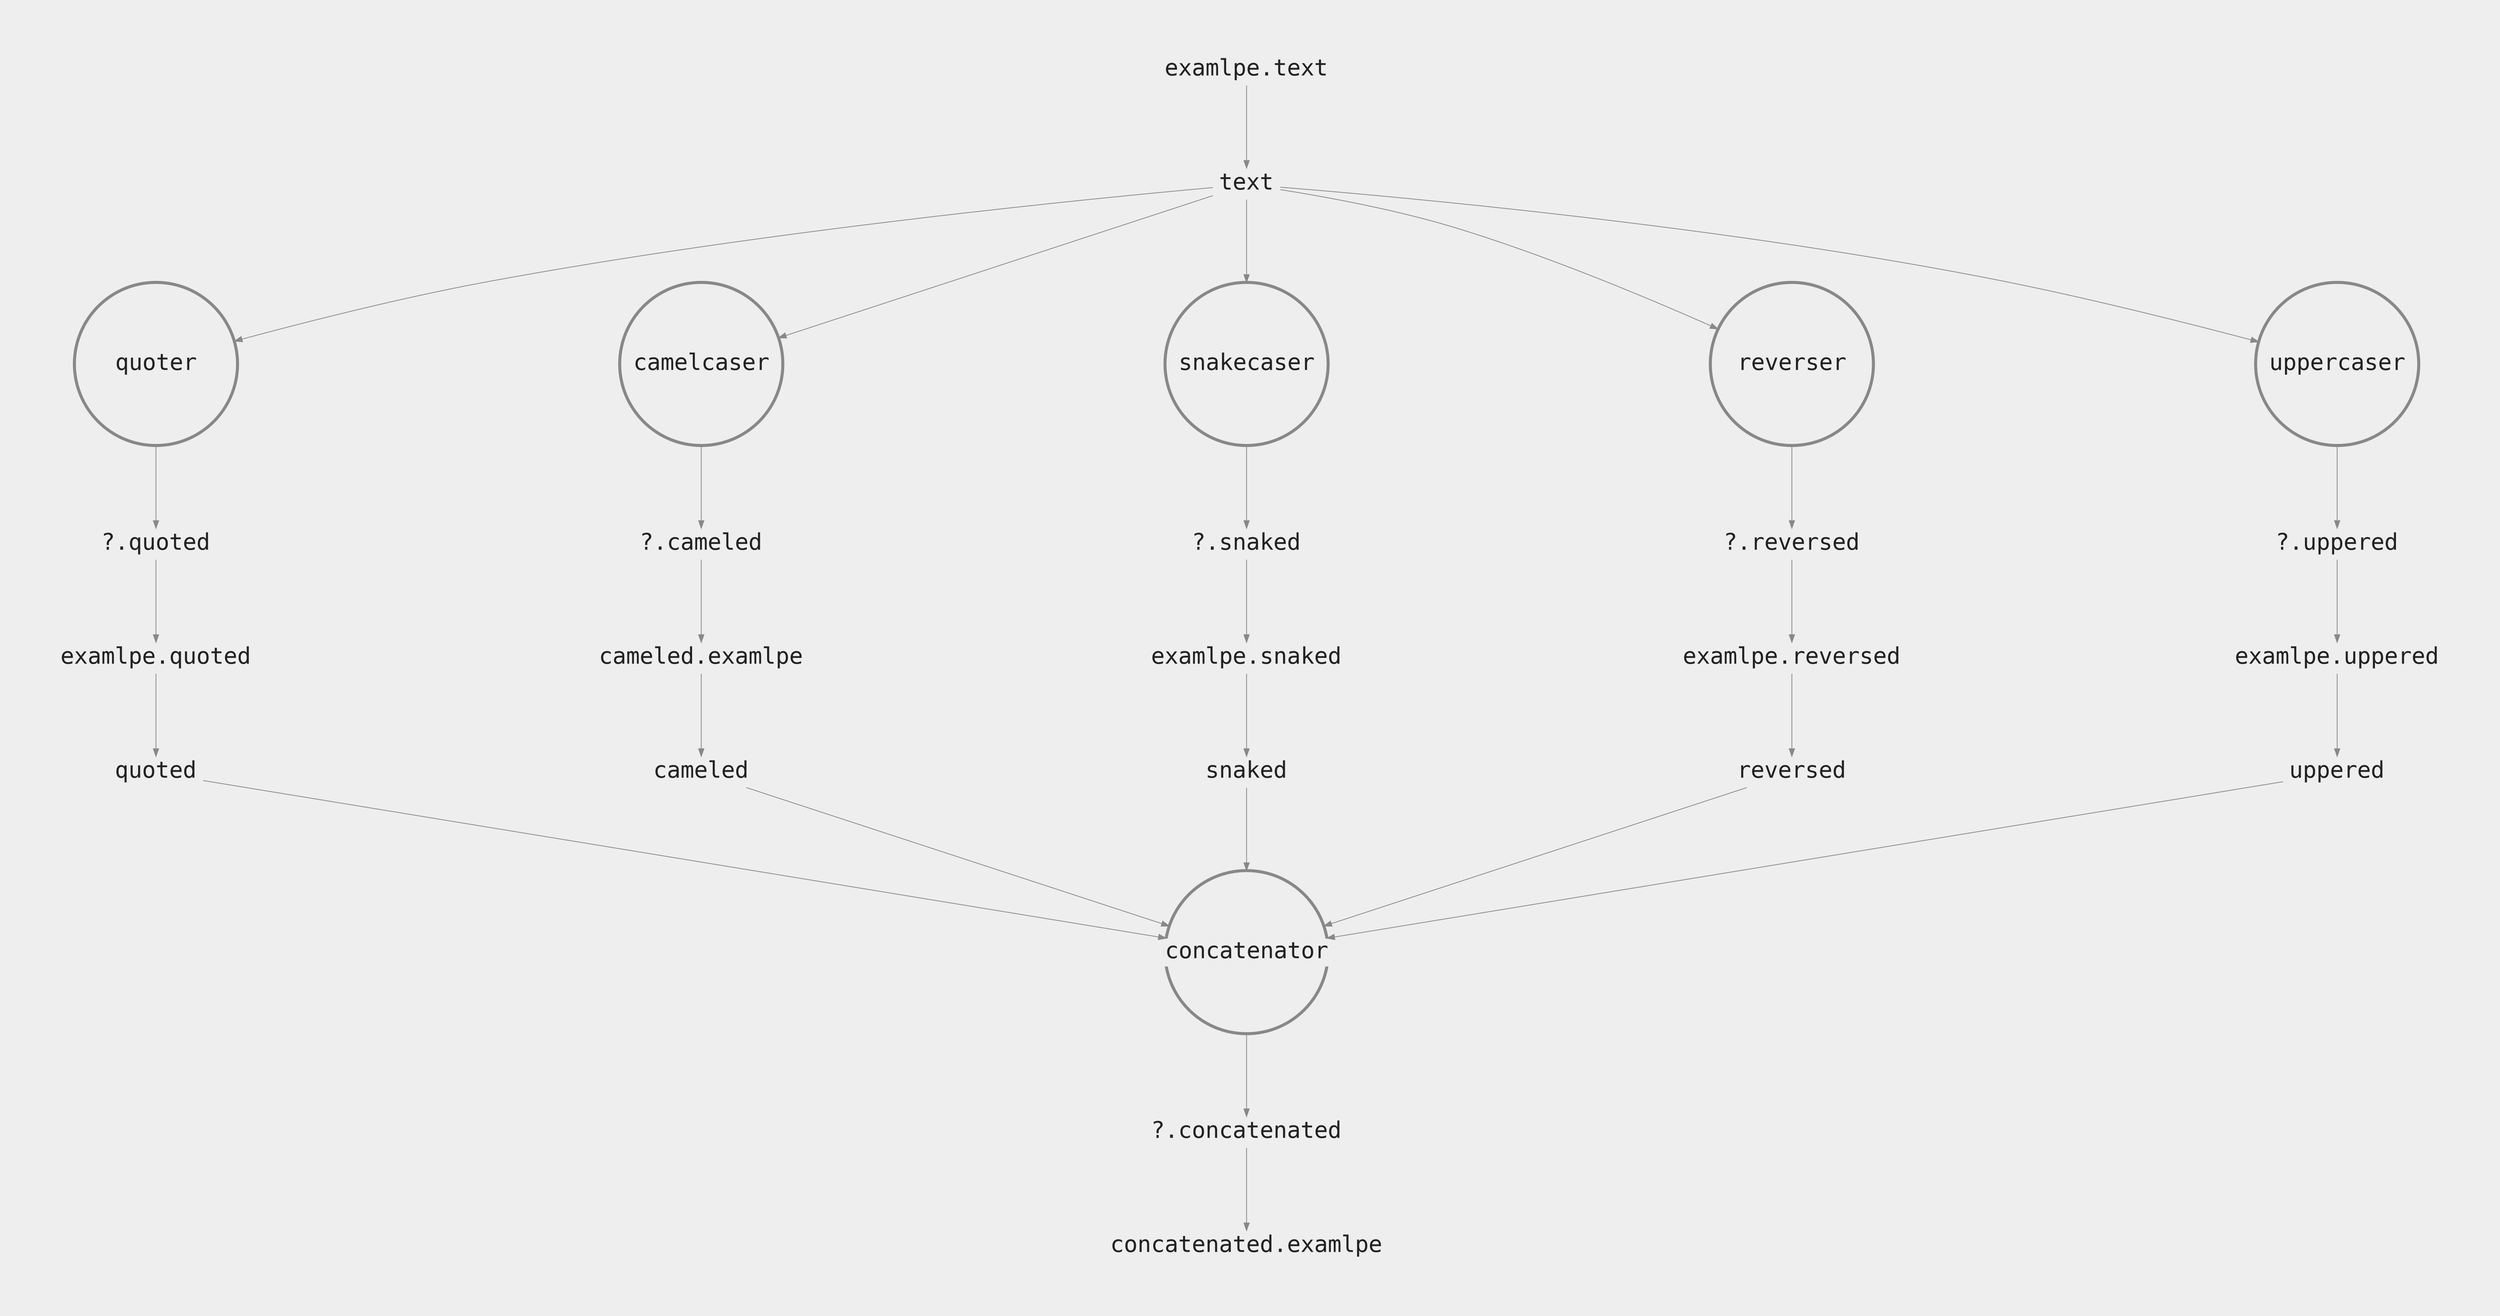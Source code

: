 // Component Diagram
digraph {
	graph [bgcolor="#EEEEEE" nodesep=5 pad=1 rankdir=TB]
	edge [color="#888888"]
	node [fontcolor="#222222" fontname=courier fontsize=30]
	"examlpe.text" [label="examlpe.text" fixedsize=false fontcolor="#222222" shape=none]
	text [label=text fixedsize=false fontcolor="#222222" shape=none]
	quoter [label=<<table border="0" cellborder="0"><tr><td bgcolor="#EEEEEE">quoter</td></tr></table>> color="#888888" fixedsize=true fontcolor="#222222" penwidth=4 shape=circle style=solid width=3]
	"examlpe.quoted" [label="examlpe.quoted" fixedsize=false fontcolor="#222222" shape=none]
	quoted [label=quoted fixedsize=false fontcolor="#222222" shape=none]
	concatenator [label=<<table border="0" cellborder="0"><tr><td bgcolor="#EEEEEE">concatenator</td></tr></table>> color="#888888" fixedsize=true fontcolor="#222222" penwidth=4 shape=circle style=solid width=3]
	"concatenated.examlpe" [label="concatenated.examlpe" fixedsize=false fontcolor="#222222" shape=none]
	"?.concatenated" [label="?.concatenated" fixedsize=false fontcolor="#222222" shape=none]
	"?.quoted" [label="?.quoted" fixedsize=false fontcolor="#222222" shape=none]
	"examlpe.text" [label="examlpe.text" fixedsize=false fontcolor="#222222" shape=none]
	text [label=text fixedsize=false fontcolor="#222222" shape=none]
	camelcaser [label=<<table border="0" cellborder="0"><tr><td bgcolor="#EEEEEE">camelcaser</td></tr></table>> color="#888888" fixedsize=true fontcolor="#222222" penwidth=4 shape=circle style=solid width=3]
	"cameled.examlpe" [label="cameled.examlpe" fixedsize=false fontcolor="#222222" shape=none]
	cameled [label=cameled fixedsize=false fontcolor="#222222" shape=none]
	concatenator [label=<<table border="0" cellborder="0"><tr><td bgcolor="#EEEEEE">concatenator</td></tr></table>> color="#888888" fixedsize=true fontcolor="#222222" penwidth=4 shape=circle style=solid width=3]
	"concatenated.examlpe" [label="concatenated.examlpe" fixedsize=false fontcolor="#222222" shape=none]
	"?.concatenated" [label="?.concatenated" fixedsize=false fontcolor="#222222" shape=none]
	"?.cameled" [label="?.cameled" fixedsize=false fontcolor="#222222" shape=none]
	"examlpe.text" [label="examlpe.text" fixedsize=false fontcolor="#222222" shape=none]
	text [label=text fixedsize=false fontcolor="#222222" shape=none]
	snakecaser [label=<<table border="0" cellborder="0"><tr><td bgcolor="#EEEEEE">snakecaser</td></tr></table>> color="#888888" fixedsize=true fontcolor="#222222" penwidth=4 shape=circle style=solid width=3]
	"examlpe.snaked" [label="examlpe.snaked" fixedsize=false fontcolor="#222222" shape=none]
	snaked [label=snaked fixedsize=false fontcolor="#222222" shape=none]
	concatenator [label=<<table border="0" cellborder="0"><tr><td bgcolor="#EEEEEE">concatenator</td></tr></table>> color="#888888" fixedsize=true fontcolor="#222222" penwidth=4 shape=circle style=solid width=3]
	"concatenated.examlpe" [label="concatenated.examlpe" fixedsize=false fontcolor="#222222" shape=none]
	"?.concatenated" [label="?.concatenated" fixedsize=false fontcolor="#222222" shape=none]
	"?.snaked" [label="?.snaked" fixedsize=false fontcolor="#222222" shape=none]
	"examlpe.text" [label="examlpe.text" fixedsize=false fontcolor="#222222" shape=none]
	text [label=text fixedsize=false fontcolor="#222222" shape=none]
	reverser [label=<<table border="0" cellborder="0"><tr><td bgcolor="#EEEEEE">reverser</td></tr></table>> color="#888888" fixedsize=true fontcolor="#222222" penwidth=4 shape=circle style=solid width=3]
	"examlpe.reversed" [label="examlpe.reversed" fixedsize=false fontcolor="#222222" shape=none]
	reversed [label=reversed fixedsize=false fontcolor="#222222" shape=none]
	concatenator [label=<<table border="0" cellborder="0"><tr><td bgcolor="#EEEEEE">concatenator</td></tr></table>> color="#888888" fixedsize=true fontcolor="#222222" penwidth=4 shape=circle style=solid width=3]
	"concatenated.examlpe" [label="concatenated.examlpe" fixedsize=false fontcolor="#222222" shape=none]
	"?.concatenated" [label="?.concatenated" fixedsize=false fontcolor="#222222" shape=none]
	"?.reversed" [label="?.reversed" fixedsize=false fontcolor="#222222" shape=none]
	"examlpe.text" [label="examlpe.text" fixedsize=false fontcolor="#222222" shape=none]
	text [label=text fixedsize=false fontcolor="#222222" shape=none]
	uppercaser [label=<<table border="0" cellborder="0"><tr><td bgcolor="#EEEEEE">uppercaser</td></tr></table>> color="#888888" fixedsize=true fontcolor="#222222" penwidth=4 shape=circle style=solid width=3]
	"examlpe.uppered" [label="examlpe.uppered" fixedsize=false fontcolor="#222222" shape=none]
	uppered [label=uppered fixedsize=false fontcolor="#222222" shape=none]
	concatenator [label=<<table border="0" cellborder="0"><tr><td bgcolor="#EEEEEE">concatenator</td></tr></table>> color="#888888" fixedsize=true fontcolor="#222222" penwidth=4 shape=circle style=solid width=3]
	"concatenated.examlpe" [label="concatenated.examlpe" fixedsize=false fontcolor="#222222" shape=none]
	"?.concatenated" [label="?.concatenated" fixedsize=false fontcolor="#222222" shape=none]
	"?.uppered" [label="?.uppered" fixedsize=false fontcolor="#222222" shape=none]
	"examlpe.text" [label="examlpe.text" fixedsize=false fontcolor="#222222" shape=none]
	text -> uppercaser [arrowsize=1.0 color="#888888" minlen=3]
	snakecaser -> "?.snaked" [arrowsize=1.0 color="#888888" minlen=3]
	text -> reverser [arrowsize=1.0 color="#888888" minlen=3]
	reverser -> "?.reversed" [arrowsize=1.0 color="#888888" minlen=3]
	"?.quoted" -> "examlpe.quoted" [arrowsize=1.0 color="#888888" minlen=3]
	text -> quoter [arrowsize=1.0 color="#888888" minlen=3]
	concatenator -> "?.concatenated" [arrowsize=1.0 color="#888888" minlen=3]
	quoter -> "?.quoted" [arrowsize=1.0 color="#888888" minlen=3]
	"?.uppered" -> "examlpe.uppered" [arrowsize=1.0 color="#888888" minlen=3]
	"examlpe.text" -> text [arrowsize=1.0 color="#888888" minlen=3]
	"examlpe.uppered" -> uppered [arrowsize=1.0 color="#888888" minlen=3]
	"examlpe.snaked" -> snaked [arrowsize=1.0 color="#888888" minlen=3]
	reversed -> concatenator [arrowsize=1.0 color="#888888" minlen=3]
	"?.cameled" -> "cameled.examlpe" [arrowsize=1.0 color="#888888" minlen=3]
	snaked -> concatenator [arrowsize=1.0 color="#888888" minlen=3]
	"examlpe.reversed" -> reversed [arrowsize=1.0 color="#888888" minlen=3]
	camelcaser -> "?.cameled" [arrowsize=1.0 color="#888888" minlen=3]
	uppercaser -> "?.uppered" [arrowsize=1.0 color="#888888" minlen=3]
	uppered -> concatenator [arrowsize=1.0 color="#888888" minlen=3]
	"?.reversed" -> "examlpe.reversed" [arrowsize=1.0 color="#888888" minlen=3]
	text -> snakecaser [arrowsize=1.0 color="#888888" minlen=3]
	text -> camelcaser [arrowsize=1.0 color="#888888" minlen=3]
	"cameled.examlpe" -> cameled [arrowsize=1.0 color="#888888" minlen=3]
	"?.concatenated" -> "concatenated.examlpe" [arrowsize=1.0 color="#888888" minlen=3]
	"examlpe.quoted" -> quoted [arrowsize=1.0 color="#888888" minlen=3]
	quoted -> concatenator [arrowsize=1.0 color="#888888" minlen=3]
	"?.snaked" -> "examlpe.snaked" [arrowsize=1.0 color="#888888" minlen=3]
	cameled -> concatenator [arrowsize=1.0 color="#888888" minlen=3]
}
